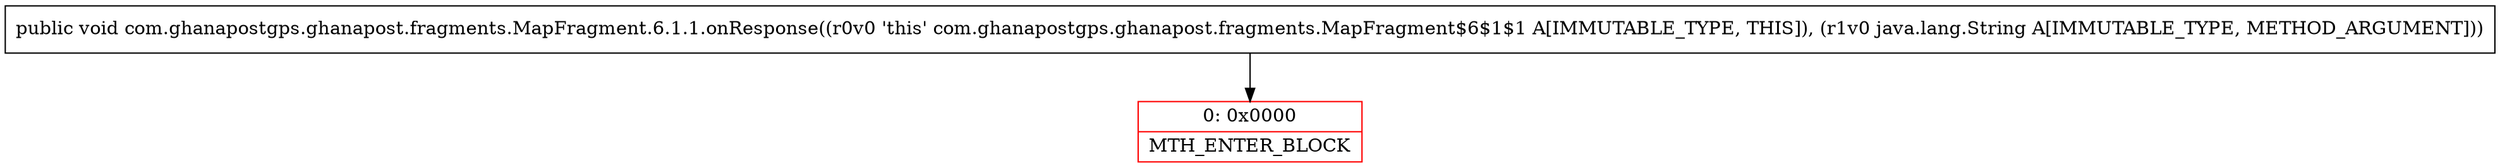 digraph "CFG forcom.ghanapostgps.ghanapost.fragments.MapFragment.6.1.1.onResponse(Ljava\/lang\/String;)V" {
subgraph cluster_Region_1673824537 {
label = "R(0)";
node [shape=record,color=blue];
}
Node_0 [shape=record,color=red,label="{0\:\ 0x0000|MTH_ENTER_BLOCK\l}"];
MethodNode[shape=record,label="{public void com.ghanapostgps.ghanapost.fragments.MapFragment.6.1.1.onResponse((r0v0 'this' com.ghanapostgps.ghanapost.fragments.MapFragment$6$1$1 A[IMMUTABLE_TYPE, THIS]), (r1v0 java.lang.String A[IMMUTABLE_TYPE, METHOD_ARGUMENT])) }"];
MethodNode -> Node_0;
}

